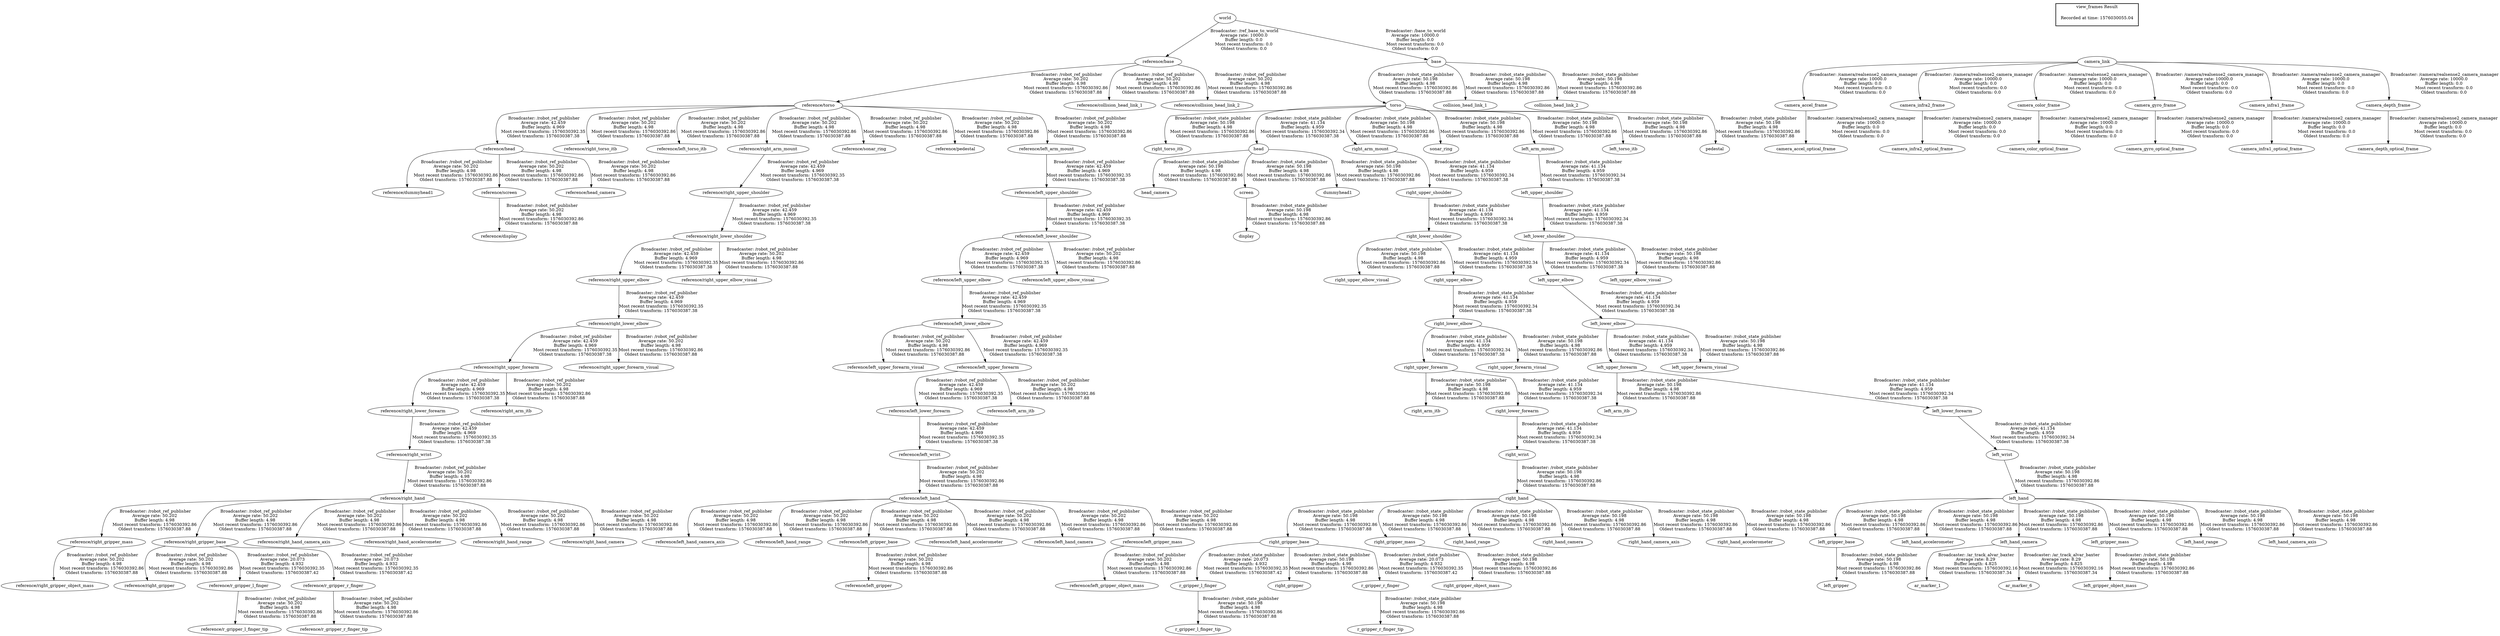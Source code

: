 digraph G {
"reference/left_lower_forearm" -> "reference/left_wrist"[label=" Broadcaster: /robot_ref_publisher\nAverage rate: 42.459\nBuffer length: 4.969\nMost recent transform: 1576030392.35\nOldest transform: 1576030387.38\n"];
"right_gripper_base" -> "r_gripper_l_finger"[label=" Broadcaster: /robot_state_publisher\nAverage rate: 20.073\nBuffer length: 4.932\nMost recent transform: 1576030392.35\nOldest transform: 1576030387.42\n"];
"reference/left_hand" -> "reference/left_hand_camera_axis"[label=" Broadcaster: /robot_ref_publisher\nAverage rate: 50.202\nBuffer length: 4.98\nMost recent transform: 1576030392.86\nOldest transform: 1576030387.88\n"];
"reference/left_lower_elbow" -> "reference/left_upper_forearm_visual"[label=" Broadcaster: /robot_ref_publisher\nAverage rate: 50.202\nBuffer length: 4.98\nMost recent transform: 1576030392.86\nOldest transform: 1576030387.88\n"];
"right_gripper_mass" -> "right_gripper_object_mass"[label=" Broadcaster: /robot_state_publisher\nAverage rate: 50.198\nBuffer length: 4.98\nMost recent transform: 1576030392.86\nOldest transform: 1576030387.88\n"];
"right_upper_shoulder" -> "right_lower_shoulder"[label=" Broadcaster: /robot_state_publisher\nAverage rate: 41.134\nBuffer length: 4.959\nMost recent transform: 1576030392.34\nOldest transform: 1576030387.38\n"];
"reference/head" -> "reference/dummyhead1"[label=" Broadcaster: /robot_ref_publisher\nAverage rate: 50.202\nBuffer length: 4.98\nMost recent transform: 1576030392.86\nOldest transform: 1576030387.88\n"];
"camera_link" -> "camera_accel_frame"[label=" Broadcaster: /camera/realsense2_camera_manager\nAverage rate: 10000.0\nBuffer length: 0.0\nMost recent transform: 0.0\nOldest transform: 0.0\n"];
"left_wrist" -> "left_hand"[label=" Broadcaster: /robot_state_publisher\nAverage rate: 50.198\nBuffer length: 4.98\nMost recent transform: 1576030392.86\nOldest transform: 1576030387.88\n"];
"right_gripper_base" -> "right_gripper"[label=" Broadcaster: /robot_state_publisher\nAverage rate: 50.198\nBuffer length: 4.98\nMost recent transform: 1576030392.86\nOldest transform: 1576030387.88\n"];
"left_hand" -> "left_gripper_base"[label=" Broadcaster: /robot_state_publisher\nAverage rate: 50.198\nBuffer length: 4.98\nMost recent transform: 1576030392.86\nOldest transform: 1576030387.88\n"];
"reference/right_lower_elbow" -> "reference/right_upper_forearm"[label=" Broadcaster: /robot_ref_publisher\nAverage rate: 42.459\nBuffer length: 4.969\nMost recent transform: 1576030392.35\nOldest transform: 1576030387.38\n"];
"reference/screen" -> "reference/display"[label=" Broadcaster: /robot_ref_publisher\nAverage rate: 50.202\nBuffer length: 4.98\nMost recent transform: 1576030392.86\nOldest transform: 1576030387.88\n"];
"reference/left_hand" -> "reference/left_hand_range"[label=" Broadcaster: /robot_ref_publisher\nAverage rate: 50.202\nBuffer length: 4.98\nMost recent transform: 1576030392.86\nOldest transform: 1576030387.88\n"];
"reference/left_wrist" -> "reference/left_hand"[label=" Broadcaster: /robot_ref_publisher\nAverage rate: 50.202\nBuffer length: 4.98\nMost recent transform: 1576030392.86\nOldest transform: 1576030387.88\n"];
"camera_link" -> "camera_infra2_frame"[label=" Broadcaster: /camera/realsense2_camera_manager\nAverage rate: 10000.0\nBuffer length: 0.0\nMost recent transform: 0.0\nOldest transform: 0.0\n"];
"left_upper_forearm" -> "left_arm_itb"[label=" Broadcaster: /robot_state_publisher\nAverage rate: 50.198\nBuffer length: 4.98\nMost recent transform: 1576030392.86\nOldest transform: 1576030387.88\n"];
"reference/right_hand" -> "reference/right_gripper_mass"[label=" Broadcaster: /robot_ref_publisher\nAverage rate: 50.202\nBuffer length: 4.98\nMost recent transform: 1576030392.86\nOldest transform: 1576030387.88\n"];
"reference/torso" -> "reference/right_torso_itb"[label=" Broadcaster: /robot_ref_publisher\nAverage rate: 50.202\nBuffer length: 4.98\nMost recent transform: 1576030392.86\nOldest transform: 1576030387.88\n"];
"camera_color_frame" -> "camera_color_optical_frame"[label=" Broadcaster: /camera/realsense2_camera_manager\nAverage rate: 10000.0\nBuffer length: 0.0\nMost recent transform: 0.0\nOldest transform: 0.0\n"];
"left_lower_forearm" -> "left_wrist"[label=" Broadcaster: /robot_state_publisher\nAverage rate: 41.134\nBuffer length: 4.959\nMost recent transform: 1576030392.34\nOldest transform: 1576030387.38\n"];
"reference/right_upper_elbow" -> "reference/right_lower_elbow"[label=" Broadcaster: /robot_ref_publisher\nAverage rate: 42.459\nBuffer length: 4.969\nMost recent transform: 1576030392.35\nOldest transform: 1576030387.38\n"];
"reference/base" -> "reference/torso"[label=" Broadcaster: /robot_ref_publisher\nAverage rate: 50.202\nBuffer length: 4.98\nMost recent transform: 1576030392.86\nOldest transform: 1576030387.88\n"];
"reference/torso" -> "reference/left_torso_itb"[label=" Broadcaster: /robot_ref_publisher\nAverage rate: 50.202\nBuffer length: 4.98\nMost recent transform: 1576030392.86\nOldest transform: 1576030387.88\n"];
"left_hand" -> "left_hand_accelerometer"[label=" Broadcaster: /robot_state_publisher\nAverage rate: 50.198\nBuffer length: 4.98\nMost recent transform: 1576030392.86\nOldest transform: 1576030387.88\n"];
"reference/left_upper_shoulder" -> "reference/left_lower_shoulder"[label=" Broadcaster: /robot_ref_publisher\nAverage rate: 42.459\nBuffer length: 4.969\nMost recent transform: 1576030392.35\nOldest transform: 1576030387.38\n"];
"right_hand" -> "right_hand_range"[label=" Broadcaster: /robot_state_publisher\nAverage rate: 50.198\nBuffer length: 4.98\nMost recent transform: 1576030392.86\nOldest transform: 1576030387.88\n"];
"reference/left_hand" -> "reference/left_gripper_base"[label=" Broadcaster: /robot_ref_publisher\nAverage rate: 50.202\nBuffer length: 4.98\nMost recent transform: 1576030392.86\nOldest transform: 1576030387.88\n"];
"torso" -> "right_torso_itb"[label=" Broadcaster: /robot_state_publisher\nAverage rate: 50.198\nBuffer length: 4.98\nMost recent transform: 1576030392.86\nOldest transform: 1576030387.88\n"];
"reference/left_lower_shoulder" -> "reference/left_upper_elbow"[label=" Broadcaster: /robot_ref_publisher\nAverage rate: 42.459\nBuffer length: 4.969\nMost recent transform: 1576030392.35\nOldest transform: 1576030387.38\n"];
"reference/head" -> "reference/screen"[label=" Broadcaster: /robot_ref_publisher\nAverage rate: 50.202\nBuffer length: 4.98\nMost recent transform: 1576030392.86\nOldest transform: 1576030387.88\n"];
"reference/right_lower_forearm" -> "reference/right_wrist"[label=" Broadcaster: /robot_ref_publisher\nAverage rate: 42.459\nBuffer length: 4.969\nMost recent transform: 1576030392.35\nOldest transform: 1576030387.38\n"];
"reference/right_gripper_mass" -> "reference/right_gripper_object_mass"[label=" Broadcaster: /robot_ref_publisher\nAverage rate: 50.202\nBuffer length: 4.98\nMost recent transform: 1576030392.86\nOldest transform: 1576030387.88\n"];
"reference/left_gripper_base" -> "reference/left_gripper"[label=" Broadcaster: /robot_ref_publisher\nAverage rate: 50.202\nBuffer length: 4.98\nMost recent transform: 1576030392.86\nOldest transform: 1576030387.88\n"];
"base" -> "collision_head_link_1"[label=" Broadcaster: /robot_state_publisher\nAverage rate: 50.198\nBuffer length: 4.98\nMost recent transform: 1576030392.86\nOldest transform: 1576030387.88\n"];
"reference/left_upper_forearm" -> "reference/left_lower_forearm"[label=" Broadcaster: /robot_ref_publisher\nAverage rate: 42.459\nBuffer length: 4.969\nMost recent transform: 1576030392.35\nOldest transform: 1576030387.38\n"];
"left_hand_camera" -> "ar_marker_1"[label=" Broadcaster: /ar_track_alvar_baxter\nAverage rate: 8.29\nBuffer length: 4.825\nMost recent transform: 1576030392.16\nOldest transform: 1576030387.34\n"];
"left_upper_forearm" -> "left_lower_forearm"[label=" Broadcaster: /robot_state_publisher\nAverage rate: 41.134\nBuffer length: 4.959\nMost recent transform: 1576030392.34\nOldest transform: 1576030387.38\n"];
"left_hand_camera" -> "ar_marker_6"[label=" Broadcaster: /ar_track_alvar_baxter\nAverage rate: 8.29\nBuffer length: 4.825\nMost recent transform: 1576030392.16\nOldest transform: 1576030387.34\n"];
"right_lower_shoulder" -> "right_upper_elbow_visual"[label=" Broadcaster: /robot_state_publisher\nAverage rate: 50.198\nBuffer length: 4.98\nMost recent transform: 1576030392.86\nOldest transform: 1576030387.88\n"];
"head" -> "head_camera"[label=" Broadcaster: /robot_state_publisher\nAverage rate: 50.198\nBuffer length: 4.98\nMost recent transform: 1576030392.86\nOldest transform: 1576030387.88\n"];
"camera_link" -> "camera_gyro_frame"[label=" Broadcaster: /camera/realsense2_camera_manager\nAverage rate: 10000.0\nBuffer length: 0.0\nMost recent transform: 0.0\nOldest transform: 0.0\n"];
"reference/torso" -> "reference/right_arm_mount"[label=" Broadcaster: /robot_ref_publisher\nAverage rate: 50.202\nBuffer length: 4.98\nMost recent transform: 1576030392.86\nOldest transform: 1576030387.88\n"];
"right_lower_elbow" -> "right_upper_forearm"[label=" Broadcaster: /robot_state_publisher\nAverage rate: 41.134\nBuffer length: 4.959\nMost recent transform: 1576030392.34\nOldest transform: 1576030387.38\n"];
"reference/right_hand" -> "reference/right_gripper_base"[label=" Broadcaster: /robot_ref_publisher\nAverage rate: 50.202\nBuffer length: 4.98\nMost recent transform: 1576030392.86\nOldest transform: 1576030387.88\n"];
"reference/torso" -> "reference/sonar_ring"[label=" Broadcaster: /robot_ref_publisher\nAverage rate: 50.202\nBuffer length: 4.98\nMost recent transform: 1576030392.86\nOldest transform: 1576030387.88\n"];
"reference/right_lower_shoulder" -> "reference/right_upper_elbow_visual"[label=" Broadcaster: /robot_ref_publisher\nAverage rate: 50.202\nBuffer length: 4.98\nMost recent transform: 1576030392.86\nOldest transform: 1576030387.88\n"];
"left_lower_elbow" -> "left_upper_forearm_visual"[label=" Broadcaster: /robot_state_publisher\nAverage rate: 50.198\nBuffer length: 4.98\nMost recent transform: 1576030392.86\nOldest transform: 1576030387.88\n"];
"left_upper_shoulder" -> "left_lower_shoulder"[label=" Broadcaster: /robot_state_publisher\nAverage rate: 41.134\nBuffer length: 4.959\nMost recent transform: 1576030392.34\nOldest transform: 1576030387.38\n"];
"reference/base" -> "reference/collision_head_link_1"[label=" Broadcaster: /robot_ref_publisher\nAverage rate: 50.202\nBuffer length: 4.98\nMost recent transform: 1576030392.86\nOldest transform: 1576030387.88\n"];
"reference/base" -> "reference/collision_head_link_2"[label=" Broadcaster: /robot_ref_publisher\nAverage rate: 50.202\nBuffer length: 4.98\nMost recent transform: 1576030392.86\nOldest transform: 1576030387.88\n"];
"camera_gyro_frame" -> "camera_gyro_optical_frame"[label=" Broadcaster: /camera/realsense2_camera_manager\nAverage rate: 10000.0\nBuffer length: 0.0\nMost recent transform: 0.0\nOldest transform: 0.0\n"];
"reference/left_hand" -> "reference/left_hand_accelerometer"[label=" Broadcaster: /robot_ref_publisher\nAverage rate: 50.202\nBuffer length: 4.98\nMost recent transform: 1576030392.86\nOldest transform: 1576030387.88\n"];
"head" -> "screen"[label=" Broadcaster: /robot_state_publisher\nAverage rate: 50.198\nBuffer length: 4.98\nMost recent transform: 1576030392.86\nOldest transform: 1576030387.88\n"];
"torso" -> "right_arm_mount"[label=" Broadcaster: /robot_state_publisher\nAverage rate: 50.198\nBuffer length: 4.98\nMost recent transform: 1576030392.86\nOldest transform: 1576030387.88\n"];
"reference/left_upper_elbow" -> "reference/left_lower_elbow"[label=" Broadcaster: /robot_ref_publisher\nAverage rate: 42.459\nBuffer length: 4.969\nMost recent transform: 1576030392.35\nOldest transform: 1576030387.38\n"];
"right_upper_forearm" -> "right_arm_itb"[label=" Broadcaster: /robot_state_publisher\nAverage rate: 50.198\nBuffer length: 4.98\nMost recent transform: 1576030392.86\nOldest transform: 1576030387.88\n"];
"right_hand" -> "right_gripper_base"[label=" Broadcaster: /robot_state_publisher\nAverage rate: 50.198\nBuffer length: 4.98\nMost recent transform: 1576030392.86\nOldest transform: 1576030387.88\n"];
"world" -> "base"[label=" Broadcaster: /base_to_world\nAverage rate: 10000.0\nBuffer length: 0.0\nMost recent transform: 0.0\nOldest transform: 0.0\n"];
"right_upper_elbow" -> "right_lower_elbow"[label=" Broadcaster: /robot_state_publisher\nAverage rate: 41.134\nBuffer length: 4.959\nMost recent transform: 1576030392.34\nOldest transform: 1576030387.38\n"];
"reference/head" -> "reference/head_camera"[label=" Broadcaster: /robot_ref_publisher\nAverage rate: 50.202\nBuffer length: 4.98\nMost recent transform: 1576030392.86\nOldest transform: 1576030387.88\n"];
"left_gripper_base" -> "left_gripper"[label=" Broadcaster: /robot_state_publisher\nAverage rate: 50.198\nBuffer length: 4.98\nMost recent transform: 1576030392.86\nOldest transform: 1576030387.88\n"];
"reference/left_lower_shoulder" -> "reference/left_upper_elbow_visual"[label=" Broadcaster: /robot_ref_publisher\nAverage rate: 50.202\nBuffer length: 4.98\nMost recent transform: 1576030392.86\nOldest transform: 1576030387.88\n"];
"reference/torso" -> "reference/pedestal"[label=" Broadcaster: /robot_ref_publisher\nAverage rate: 50.202\nBuffer length: 4.98\nMost recent transform: 1576030392.86\nOldest transform: 1576030387.88\n"];
"left_lower_shoulder" -> "left_upper_elbow"[label=" Broadcaster: /robot_state_publisher\nAverage rate: 41.134\nBuffer length: 4.959\nMost recent transform: 1576030392.34\nOldest transform: 1576030387.38\n"];
"right_hand" -> "right_hand_camera"[label=" Broadcaster: /robot_state_publisher\nAverage rate: 50.198\nBuffer length: 4.98\nMost recent transform: 1576030392.86\nOldest transform: 1576030387.88\n"];
"right_wrist" -> "right_hand"[label=" Broadcaster: /robot_state_publisher\nAverage rate: 50.198\nBuffer length: 4.98\nMost recent transform: 1576030392.86\nOldest transform: 1576030387.88\n"];
"reference/left_lower_elbow" -> "reference/left_upper_forearm"[label=" Broadcaster: /robot_ref_publisher\nAverage rate: 42.459\nBuffer length: 4.969\nMost recent transform: 1576030392.35\nOldest transform: 1576030387.38\n"];
"camera_link" -> "camera_infra1_frame"[label=" Broadcaster: /camera/realsense2_camera_manager\nAverage rate: 10000.0\nBuffer length: 0.0\nMost recent transform: 0.0\nOldest transform: 0.0\n"];
"reference/right_gripper_base" -> "reference/right_gripper"[label=" Broadcaster: /robot_ref_publisher\nAverage rate: 50.202\nBuffer length: 4.98\nMost recent transform: 1576030392.86\nOldest transform: 1576030387.88\n"];
"reference/left_hand" -> "reference/left_hand_camera"[label=" Broadcaster: /robot_ref_publisher\nAverage rate: 50.202\nBuffer length: 4.98\nMost recent transform: 1576030392.86\nOldest transform: 1576030387.88\n"];
"reference/right_wrist" -> "reference/right_hand"[label=" Broadcaster: /robot_ref_publisher\nAverage rate: 50.202\nBuffer length: 4.98\nMost recent transform: 1576030392.86\nOldest transform: 1576030387.88\n"];
"reference/left_hand" -> "reference/left_gripper_mass"[label=" Broadcaster: /robot_ref_publisher\nAverage rate: 50.202\nBuffer length: 4.98\nMost recent transform: 1576030392.86\nOldest transform: 1576030387.88\n"];
"torso" -> "sonar_ring"[label=" Broadcaster: /robot_state_publisher\nAverage rate: 50.198\nBuffer length: 4.98\nMost recent transform: 1576030392.86\nOldest transform: 1576030387.88\n"];
"r_gripper_l_finger" -> "r_gripper_l_finger_tip"[label=" Broadcaster: /robot_state_publisher\nAverage rate: 50.198\nBuffer length: 4.98\nMost recent transform: 1576030392.86\nOldest transform: 1576030387.88\n"];
"right_hand" -> "right_hand_camera_axis"[label=" Broadcaster: /robot_state_publisher\nAverage rate: 50.198\nBuffer length: 4.98\nMost recent transform: 1576030392.86\nOldest transform: 1576030387.88\n"];
"r_gripper_r_finger" -> "r_gripper_r_finger_tip"[label=" Broadcaster: /robot_state_publisher\nAverage rate: 50.198\nBuffer length: 4.98\nMost recent transform: 1576030392.86\nOldest transform: 1576030387.88\n"];
"camera_depth_frame" -> "camera_depth_optical_frame"[label=" Broadcaster: /camera/realsense2_camera_manager\nAverage rate: 10000.0\nBuffer length: 0.0\nMost recent transform: 0.0\nOldest transform: 0.0\n"];
"left_arm_mount" -> "left_upper_shoulder"[label=" Broadcaster: /robot_state_publisher\nAverage rate: 41.134\nBuffer length: 4.959\nMost recent transform: 1576030392.34\nOldest transform: 1576030387.38\n"];
"right_lower_forearm" -> "right_wrist"[label=" Broadcaster: /robot_state_publisher\nAverage rate: 41.134\nBuffer length: 4.959\nMost recent transform: 1576030392.34\nOldest transform: 1576030387.38\n"];
"left_hand" -> "left_gripper_mass"[label=" Broadcaster: /robot_state_publisher\nAverage rate: 50.198\nBuffer length: 4.98\nMost recent transform: 1576030392.86\nOldest transform: 1576030387.88\n"];
"base" -> "collision_head_link_2"[label=" Broadcaster: /robot_state_publisher\nAverage rate: 50.198\nBuffer length: 4.98\nMost recent transform: 1576030392.86\nOldest transform: 1576030387.88\n"];
"reference/torso" -> "reference/head"[label=" Broadcaster: /robot_ref_publisher\nAverage rate: 42.459\nBuffer length: 4.969\nMost recent transform: 1576030392.35\nOldest transform: 1576030387.38\n"];
"left_lower_elbow" -> "left_upper_forearm"[label=" Broadcaster: /robot_state_publisher\nAverage rate: 41.134\nBuffer length: 4.959\nMost recent transform: 1576030392.34\nOldest transform: 1576030387.38\n"];
"torso" -> "left_arm_mount"[label=" Broadcaster: /robot_state_publisher\nAverage rate: 50.198\nBuffer length: 4.98\nMost recent transform: 1576030392.86\nOldest transform: 1576030387.88\n"];
"reference/right_upper_forearm" -> "reference/right_arm_itb"[label=" Broadcaster: /robot_ref_publisher\nAverage rate: 50.202\nBuffer length: 4.98\nMost recent transform: 1576030392.86\nOldest transform: 1576030387.88\n"];
"reference/r_gripper_l_finger" -> "reference/r_gripper_l_finger_tip"[label=" Broadcaster: /robot_ref_publisher\nAverage rate: 50.202\nBuffer length: 4.98\nMost recent transform: 1576030392.86\nOldest transform: 1576030387.88\n"];
"right_gripper_base" -> "r_gripper_r_finger"[label=" Broadcaster: /robot_state_publisher\nAverage rate: 20.073\nBuffer length: 4.932\nMost recent transform: 1576030392.35\nOldest transform: 1576030387.42\n"];
"torso" -> "head"[label=" Broadcaster: /robot_state_publisher\nAverage rate: 41.134\nBuffer length: 4.959\nMost recent transform: 1576030392.34\nOldest transform: 1576030387.38\n"];
"reference/r_gripper_r_finger" -> "reference/r_gripper_r_finger_tip"[label=" Broadcaster: /robot_ref_publisher\nAverage rate: 50.202\nBuffer length: 4.98\nMost recent transform: 1576030392.86\nOldest transform: 1576030387.88\n"];
"reference/right_hand" -> "reference/right_hand_camera_axis"[label=" Broadcaster: /robot_ref_publisher\nAverage rate: 50.202\nBuffer length: 4.98\nMost recent transform: 1576030392.86\nOldest transform: 1576030387.88\n"];
"world" -> "reference/base"[label=" Broadcaster: /ref_base_to_world\nAverage rate: 10000.0\nBuffer length: 0.0\nMost recent transform: 0.0\nOldest transform: 0.0\n"];
"reference/right_gripper_base" -> "reference/r_gripper_r_finger"[label=" Broadcaster: /robot_ref_publisher\nAverage rate: 20.073\nBuffer length: 4.932\nMost recent transform: 1576030392.35\nOldest transform: 1576030387.42\n"];
"reference/right_arm_mount" -> "reference/right_upper_shoulder"[label=" Broadcaster: /robot_ref_publisher\nAverage rate: 42.459\nBuffer length: 4.969\nMost recent transform: 1576030392.35\nOldest transform: 1576030387.38\n"];
"camera_link" -> "camera_depth_frame"[label=" Broadcaster: /camera/realsense2_camera_manager\nAverage rate: 10000.0\nBuffer length: 0.0\nMost recent transform: 0.0\nOldest transform: 0.0\n"];
"reference/right_hand" -> "reference/right_hand_accelerometer"[label=" Broadcaster: /robot_ref_publisher\nAverage rate: 50.202\nBuffer length: 4.98\nMost recent transform: 1576030392.86\nOldest transform: 1576030387.88\n"];
"reference/right_upper_shoulder" -> "reference/right_lower_shoulder"[label=" Broadcaster: /robot_ref_publisher\nAverage rate: 42.459\nBuffer length: 4.969\nMost recent transform: 1576030392.35\nOldest transform: 1576030387.38\n"];
"reference/left_arm_mount" -> "reference/left_upper_shoulder"[label=" Broadcaster: /robot_ref_publisher\nAverage rate: 42.459\nBuffer length: 4.969\nMost recent transform: 1576030392.35\nOldest transform: 1576030387.38\n"];
"reference/right_lower_shoulder" -> "reference/right_upper_elbow"[label=" Broadcaster: /robot_ref_publisher\nAverage rate: 42.459\nBuffer length: 4.969\nMost recent transform: 1576030392.35\nOldest transform: 1576030387.38\n"];
"base" -> "torso"[label=" Broadcaster: /robot_state_publisher\nAverage rate: 50.198\nBuffer length: 4.98\nMost recent transform: 1576030392.86\nOldest transform: 1576030387.88\n"];
"screen" -> "display"[label=" Broadcaster: /robot_state_publisher\nAverage rate: 50.198\nBuffer length: 4.98\nMost recent transform: 1576030392.86\nOldest transform: 1576030387.88\n"];
"right_arm_mount" -> "right_upper_shoulder"[label=" Broadcaster: /robot_state_publisher\nAverage rate: 41.134\nBuffer length: 4.959\nMost recent transform: 1576030392.34\nOldest transform: 1576030387.38\n"];
"reference/right_hand" -> "reference/right_hand_range"[label=" Broadcaster: /robot_ref_publisher\nAverage rate: 50.202\nBuffer length: 4.98\nMost recent transform: 1576030392.86\nOldest transform: 1576030387.88\n"];
"torso" -> "left_torso_itb"[label=" Broadcaster: /robot_state_publisher\nAverage rate: 50.198\nBuffer length: 4.98\nMost recent transform: 1576030392.86\nOldest transform: 1576030387.88\n"];
"head" -> "dummyhead1"[label=" Broadcaster: /robot_state_publisher\nAverage rate: 50.198\nBuffer length: 4.98\nMost recent transform: 1576030392.86\nOldest transform: 1576030387.88\n"];
"right_upper_forearm" -> "right_lower_forearm"[label=" Broadcaster: /robot_state_publisher\nAverage rate: 41.134\nBuffer length: 4.959\nMost recent transform: 1576030392.34\nOldest transform: 1576030387.38\n"];
"camera_accel_frame" -> "camera_accel_optical_frame"[label=" Broadcaster: /camera/realsense2_camera_manager\nAverage rate: 10000.0\nBuffer length: 0.0\nMost recent transform: 0.0\nOldest transform: 0.0\n"];
"left_lower_shoulder" -> "left_upper_elbow_visual"[label=" Broadcaster: /robot_state_publisher\nAverage rate: 50.198\nBuffer length: 4.98\nMost recent transform: 1576030392.86\nOldest transform: 1576030387.88\n"];
"left_hand" -> "left_hand_range"[label=" Broadcaster: /robot_state_publisher\nAverage rate: 50.198\nBuffer length: 4.98\nMost recent transform: 1576030392.86\nOldest transform: 1576030387.88\n"];
"torso" -> "pedestal"[label=" Broadcaster: /robot_state_publisher\nAverage rate: 50.198\nBuffer length: 4.98\nMost recent transform: 1576030392.86\nOldest transform: 1576030387.88\n"];
"right_lower_elbow" -> "right_upper_forearm_visual"[label=" Broadcaster: /robot_state_publisher\nAverage rate: 50.198\nBuffer length: 4.98\nMost recent transform: 1576030392.86\nOldest transform: 1576030387.88\n"];
"reference/left_gripper_mass" -> "reference/left_gripper_object_mass"[label=" Broadcaster: /robot_ref_publisher\nAverage rate: 50.202\nBuffer length: 4.98\nMost recent transform: 1576030392.86\nOldest transform: 1576030387.88\n"];
"right_hand" -> "right_hand_accelerometer"[label=" Broadcaster: /robot_state_publisher\nAverage rate: 50.198\nBuffer length: 4.98\nMost recent transform: 1576030392.86\nOldest transform: 1576030387.88\n"];
"right_lower_shoulder" -> "right_upper_elbow"[label=" Broadcaster: /robot_state_publisher\nAverage rate: 41.134\nBuffer length: 4.959\nMost recent transform: 1576030392.34\nOldest transform: 1576030387.38\n"];
"left_upper_elbow" -> "left_lower_elbow"[label=" Broadcaster: /robot_state_publisher\nAverage rate: 41.134\nBuffer length: 4.959\nMost recent transform: 1576030392.34\nOldest transform: 1576030387.38\n"];
"camera_infra2_frame" -> "camera_infra2_optical_frame"[label=" Broadcaster: /camera/realsense2_camera_manager\nAverage rate: 10000.0\nBuffer length: 0.0\nMost recent transform: 0.0\nOldest transform: 0.0\n"];
"reference/left_upper_forearm" -> "reference/left_arm_itb"[label=" Broadcaster: /robot_ref_publisher\nAverage rate: 50.202\nBuffer length: 4.98\nMost recent transform: 1576030392.86\nOldest transform: 1576030387.88\n"];
"reference/right_gripper_base" -> "reference/r_gripper_l_finger"[label=" Broadcaster: /robot_ref_publisher\nAverage rate: 20.073\nBuffer length: 4.932\nMost recent transform: 1576030392.35\nOldest transform: 1576030387.42\n"];
"reference/torso" -> "reference/left_arm_mount"[label=" Broadcaster: /robot_ref_publisher\nAverage rate: 50.202\nBuffer length: 4.98\nMost recent transform: 1576030392.86\nOldest transform: 1576030387.88\n"];
"left_gripper_mass" -> "left_gripper_object_mass"[label=" Broadcaster: /robot_state_publisher\nAverage rate: 50.198\nBuffer length: 4.98\nMost recent transform: 1576030392.86\nOldest transform: 1576030387.88\n"];
"camera_infra1_frame" -> "camera_infra1_optical_frame"[label=" Broadcaster: /camera/realsense2_camera_manager\nAverage rate: 10000.0\nBuffer length: 0.0\nMost recent transform: 0.0\nOldest transform: 0.0\n"];
"left_hand" -> "left_hand_camera"[label=" Broadcaster: /robot_state_publisher\nAverage rate: 50.198\nBuffer length: 4.98\nMost recent transform: 1576030392.86\nOldest transform: 1576030387.88\n"];
"reference/right_hand" -> "reference/right_hand_camera"[label=" Broadcaster: /robot_ref_publisher\nAverage rate: 50.202\nBuffer length: 4.98\nMost recent transform: 1576030392.86\nOldest transform: 1576030387.88\n"];
"reference/right_upper_forearm" -> "reference/right_lower_forearm"[label=" Broadcaster: /robot_ref_publisher\nAverage rate: 42.459\nBuffer length: 4.969\nMost recent transform: 1576030392.35\nOldest transform: 1576030387.38\n"];
"left_hand" -> "left_hand_camera_axis"[label=" Broadcaster: /robot_state_publisher\nAverage rate: 50.198\nBuffer length: 4.98\nMost recent transform: 1576030392.86\nOldest transform: 1576030387.88\n"];
"right_hand" -> "right_gripper_mass"[label=" Broadcaster: /robot_state_publisher\nAverage rate: 50.198\nBuffer length: 4.98\nMost recent transform: 1576030392.86\nOldest transform: 1576030387.88\n"];
"reference/right_lower_elbow" -> "reference/right_upper_forearm_visual"[label=" Broadcaster: /robot_ref_publisher\nAverage rate: 50.202\nBuffer length: 4.98\nMost recent transform: 1576030392.86\nOldest transform: 1576030387.88\n"];
"camera_link" -> "camera_color_frame"[label=" Broadcaster: /camera/realsense2_camera_manager\nAverage rate: 10000.0\nBuffer length: 0.0\nMost recent transform: 0.0\nOldest transform: 0.0\n"];
edge [style=invis];
 subgraph cluster_legend { style=bold; color=black; label ="view_frames Result";
"Recorded at time: 1576030055.04"[ shape=plaintext ] ;
}->"camera_link";
}